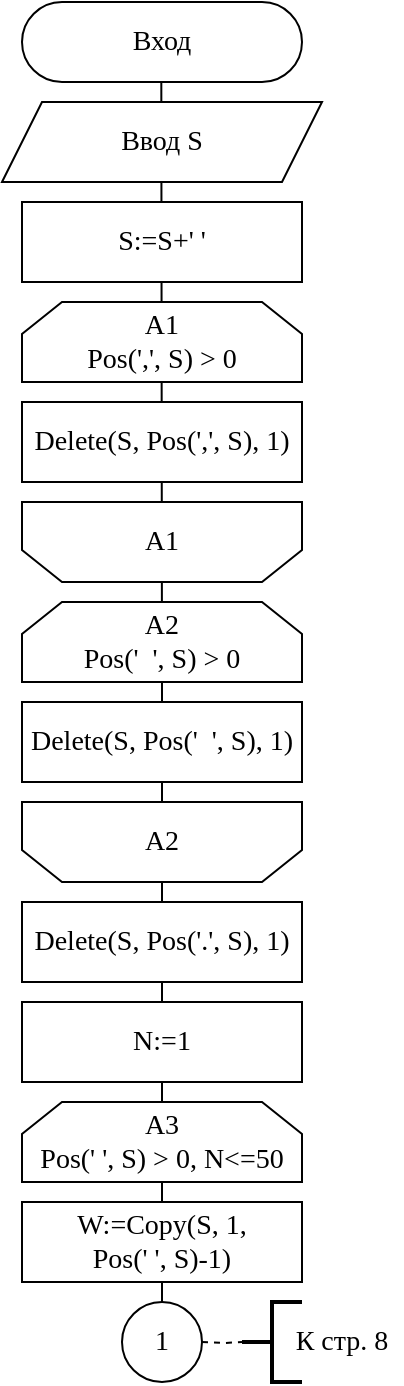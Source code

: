 <mxfile version="15.4.0" type="device" pages="2"><diagram id="T1srlYNLhLKwMxK7I_0T" name="Страница 1"><mxGraphModel dx="1221" dy="725" grid="1" gridSize="10" guides="1" tooltips="1" connect="1" arrows="1" fold="1" page="1" pageScale="1" pageWidth="827" pageHeight="1169" math="0" shadow="0"><root><mxCell id="0"/><mxCell id="1" parent="0"/><mxCell id="bblJ7WBKb9L6v-eYNk9N-48" value="Вход" style="rounded=1;whiteSpace=wrap;html=1;arcSize=50;fontFamily=Times New Roman;fontSize=14;" parent="1" vertex="1"><mxGeometry x="30" y="40" width="140" height="40" as="geometry"/></mxCell><mxCell id="p8sXaHLfGBQJ_tKBAujI-4" value="" style="endArrow=none;html=1;rounded=0;edgeStyle=orthogonalEdgeStyle;exitX=0.5;exitY=0;exitDx=0;exitDy=0;fontSize=14;fontFamily=Times New Roman;" parent="1" source="p8sXaHLfGBQJ_tKBAujI-24" edge="1"><mxGeometry width="50" height="50" relative="1" as="geometry"><mxPoint x="100" y="640" as="sourcePoint"/><mxPoint x="99.66" y="80" as="targetPoint"/><Array as="points"/></mxGeometry></mxCell><mxCell id="p8sXaHLfGBQJ_tKBAujI-1" value="А1&lt;br style=&quot;font-size: 14px;&quot;&gt;Pos(',', S) &amp;gt; 0" style="shape=loopLimit;whiteSpace=wrap;html=1;rounded=0;strokeWidth=1;fontFamily=Times New Roman;fontSize=14;" parent="1" vertex="1"><mxGeometry x="30" y="190" width="140" height="40" as="geometry"/></mxCell><mxCell id="bblJ7WBKb9L6v-eYNk9N-50" value="S:=S+' '" style="rounded=0;whiteSpace=wrap;html=1;fontSize=14;fontFamily=Times New Roman;" parent="1" vertex="1"><mxGeometry x="30" y="140" width="140" height="40" as="geometry"/></mxCell><mxCell id="bblJ7WBKb9L6v-eYNk9N-49" value="Ввод S" style="shape=parallelogram;perimeter=parallelogramPerimeter;whiteSpace=wrap;html=1;fixedSize=1;fontFamily=Times New Roman;fontSize=14;" parent="1" vertex="1"><mxGeometry x="20" y="90" width="160" height="40" as="geometry"/></mxCell><mxCell id="p8sXaHLfGBQJ_tKBAujI-5" value="А1" style="shape=loopLimit;whiteSpace=wrap;html=1;rounded=0;strokeWidth=1;direction=west;fontFamily=Times New Roman;fontSize=14;" parent="1" vertex="1"><mxGeometry x="30" y="290" width="140" height="40" as="geometry"/></mxCell><mxCell id="p8sXaHLfGBQJ_tKBAujI-6" value="А2&lt;br style=&quot;font-size: 14px;&quot;&gt;Pos('&amp;nbsp; ', S) &amp;gt; 0" style="shape=loopLimit;whiteSpace=wrap;html=1;rounded=0;strokeWidth=1;fontFamily=Times New Roman;fontSize=14;" parent="1" vertex="1"><mxGeometry x="30" y="340" width="140" height="40" as="geometry"/></mxCell><mxCell id="p8sXaHLfGBQJ_tKBAujI-7" value="Delete(S, Pos('&amp;nbsp; ', S), 1)" style="rounded=0;whiteSpace=wrap;html=1;fontSize=14;fontFamily=Times New Roman;" parent="1" vertex="1"><mxGeometry x="30" y="390" width="140" height="40" as="geometry"/></mxCell><mxCell id="p8sXaHLfGBQJ_tKBAujI-8" value="А2" style="shape=loopLimit;whiteSpace=wrap;html=1;rounded=0;strokeWidth=1;direction=west;fontFamily=Times New Roman;fontSize=14;" parent="1" vertex="1"><mxGeometry x="30" y="440" width="140" height="40" as="geometry"/></mxCell><mxCell id="p8sXaHLfGBQJ_tKBAujI-9" value="Delete(S, Pos('.', S), 1)" style="rounded=0;whiteSpace=wrap;html=1;fontSize=14;fontFamily=Times New Roman;" parent="1" vertex="1"><mxGeometry x="30" y="490" width="140" height="40" as="geometry"/></mxCell><mxCell id="p8sXaHLfGBQJ_tKBAujI-2" value="Delete(S, Pos(',', S), 1)" style="rounded=0;whiteSpace=wrap;html=1;fontSize=14;fontFamily=Times New Roman;" parent="1" vertex="1"><mxGeometry x="30" y="240" width="140" height="40" as="geometry"/></mxCell><mxCell id="p8sXaHLfGBQJ_tKBAujI-24" value="1" style="ellipse;whiteSpace=wrap;html=1;aspect=fixed;rounded=0;fontFamily=Times New Roman;fontSize=14;" parent="1" vertex="1"><mxGeometry x="80.0" y="690" width="40" height="40" as="geometry"/></mxCell><mxCell id="kQU5QEQBI9ktl9XCzzA6-1" value="" style="strokeWidth=2;html=1;shape=mxgraph.flowchart.annotation_2;align=left;fontSize=10;rounded=0;fillColor=none;" parent="1" vertex="1"><mxGeometry x="140.0" y="690" width="30" height="40" as="geometry"/></mxCell><mxCell id="kQU5QEQBI9ktl9XCzzA6-2" value="" style="endArrow=none;dashed=1;html=1;fontSize=10;entryX=0;entryY=0.5;entryPerimeter=0;rounded=0;edgeStyle=orthogonalEdgeStyle;" parent="1" target="kQU5QEQBI9ktl9XCzzA6-1" edge="1"><mxGeometry width="50" height="50" relative="1" as="geometry"><mxPoint x="120" y="710" as="sourcePoint"/><mxPoint x="103.5" y="700" as="targetPoint"/></mxGeometry></mxCell><mxCell id="kQU5QEQBI9ktl9XCzzA6-4" value="К стр. 8" style="text;html=1;strokeColor=none;fillColor=none;align=center;verticalAlign=middle;whiteSpace=wrap;rounded=0;fontSize=14;fontFamily=Times New Roman;" parent="1" vertex="1"><mxGeometry x="160" y="690" width="60" height="40" as="geometry"/></mxCell><mxCell id="QqlZ25aD228i4_NDzggV-1" value="А3&lt;br style=&quot;font-size: 14px&quot;&gt;Pos(' ', S) &amp;gt; 0, N&amp;lt;=50" style="shape=loopLimit;whiteSpace=wrap;html=1;rounded=0;strokeWidth=1;fontFamily=Times New Roman;fontSize=14;" parent="1" vertex="1"><mxGeometry x="30" y="590" width="140" height="40" as="geometry"/></mxCell><mxCell id="QqlZ25aD228i4_NDzggV-2" value="N:=1" style="rounded=0;whiteSpace=wrap;html=1;fontSize=14;fontFamily=Times New Roman;" parent="1" vertex="1"><mxGeometry x="30" y="540" width="140" height="40" as="geometry"/></mxCell><mxCell id="SyGJ6YD0ZnZRCzK5pZCr-1" value="W:=Copy(S, 1,&lt;br&gt;Pos(' ', S)-1)" style="rounded=0;whiteSpace=wrap;html=1;fontSize=14;fontFamily=Times New Roman;" parent="1" vertex="1"><mxGeometry x="30" y="640" width="140" height="40" as="geometry"/></mxCell></root></mxGraphModel></diagram><diagram id="Fjx7kcr7BOt2xKtKB-9C" name="Страница 2"><mxGraphModel dx="1038" dy="616" grid="1" gridSize="10" guides="1" tooltips="1" connect="1" arrows="1" fold="1" page="1" pageScale="1" pageWidth="827" pageHeight="1169" math="0" shadow="0"><root><mxCell id="_Z1ka95Ipk9bGr2-pL1a-0"/><mxCell id="_Z1ka95Ipk9bGr2-pL1a-1" parent="_Z1ka95Ipk9bGr2-pL1a-0"/><mxCell id="vkKIS6ogjLv3lPk6CWZM-5" value="" style="endArrow=none;html=1;rounded=0;fontSize=14;edgeStyle=orthogonalEdgeStyle;entryX=0.5;entryY=1;entryDx=0;entryDy=0;exitX=0.5;exitY=0;exitDx=0;exitDy=0;" parent="_Z1ka95Ipk9bGr2-pL1a-1" source="Fl58nm4kDTa0GojCMgi9-11" target="jcaB6rzaJ0GA4FnUPA-j-7" edge="1"><mxGeometry width="50" height="50" relative="1" as="geometry"><mxPoint x="140" y="260" as="sourcePoint"/><mxPoint x="140" y="220" as="targetPoint"/></mxGeometry></mxCell><mxCell id="vkKIS6ogjLv3lPk6CWZM-1" value="" style="endArrow=openThin;html=1;fontFamily=Courier New;fontSize=13;endFill=0;exitX=0.5;exitY=1;exitDx=0;exitDy=0;rounded=0;edgeStyle=orthogonalEdgeStyle;entryX=0.5;entryY=1;entryDx=0;entryDy=0;" parent="_Z1ka95Ipk9bGr2-pL1a-1" source="Fl58nm4kDTa0GojCMgi9-11" target="Fl58nm4kDTa0GojCMgi9-19" edge="1"><mxGeometry width="50" height="50" relative="1" as="geometry"><mxPoint x="130" y="740" as="sourcePoint"/><mxPoint x="150" y="770" as="targetPoint"/><Array as="points"/></mxGeometry></mxCell><mxCell id="jcaB6rzaJ0GA4FnUPA-j-3" value="A[N]:= W" style="rounded=0;whiteSpace=wrap;html=1;fontSize=14;fontFamily=Times New Roman;" parent="_Z1ka95Ipk9bGr2-pL1a-1" vertex="1"><mxGeometry x="70" y="190" width="140" height="40" as="geometry"/></mxCell><mxCell id="jcaB6rzaJ0GA4FnUPA-j-4" value="N:=N+1" style="rounded=0;whiteSpace=wrap;html=1;fontSize=14;fontFamily=Times New Roman;" parent="_Z1ka95Ipk9bGr2-pL1a-1" vertex="1"><mxGeometry x="70" y="240" width="140" height="40" as="geometry"/></mxCell><mxCell id="jcaB6rzaJ0GA4FnUPA-j-5" value="Delete(S, 1,&lt;br style=&quot;font-size: 14px;&quot;&gt;Length(W)+1)" style="rounded=0;whiteSpace=wrap;html=1;fontSize=14;fontFamily=Times New Roman;" parent="_Z1ka95Ipk9bGr2-pL1a-1" vertex="1"><mxGeometry x="70" y="290" width="140" height="40" as="geometry"/></mxCell><mxCell id="jcaB6rzaJ0GA4FnUPA-j-6" value="А3" style="shape=loopLimit;whiteSpace=wrap;html=1;rounded=0;strokeWidth=1;direction=west;fontFamily=Times New Roman;fontSize=14;" parent="_Z1ka95Ipk9bGr2-pL1a-1" vertex="1"><mxGeometry x="70" y="340" width="140" height="40" as="geometry"/></mxCell><mxCell id="jcaB6rzaJ0GA4FnUPA-j-7" value="1" style="ellipse;whiteSpace=wrap;html=1;aspect=fixed;rounded=0;fontFamily=Times New Roman;fontSize=14;" parent="_Z1ka95Ipk9bGr2-pL1a-1" vertex="1"><mxGeometry x="120.0" y="140" width="40" height="40" as="geometry"/></mxCell><mxCell id="PhKnGtIcfJkNfUdT0oKa-0" value="" style="strokeWidth=2;html=1;shape=mxgraph.flowchart.annotation_2;align=left;fontSize=10;rounded=0;fillColor=none;" parent="_Z1ka95Ipk9bGr2-pL1a-1" vertex="1"><mxGeometry x="180.0" y="140" width="30" height="40" as="geometry"/></mxCell><mxCell id="PhKnGtIcfJkNfUdT0oKa-1" value="" style="endArrow=none;dashed=1;html=1;fontSize=10;entryX=0;entryY=0.5;entryPerimeter=0;rounded=0;edgeStyle=orthogonalEdgeStyle;" parent="_Z1ka95Ipk9bGr2-pL1a-1" target="PhKnGtIcfJkNfUdT0oKa-0" edge="1"><mxGeometry width="50" height="50" relative="1" as="geometry"><mxPoint x="160" y="160" as="sourcePoint"/><mxPoint x="143.5" y="150" as="targetPoint"/></mxGeometry></mxCell><mxCell id="PhKnGtIcfJkNfUdT0oKa-2" value="Из стр. 7" style="text;html=1;strokeColor=none;fillColor=none;align=center;verticalAlign=middle;whiteSpace=wrap;rounded=0;fontSize=14;fontFamily=Times New Roman;" parent="_Z1ka95Ipk9bGr2-pL1a-1" vertex="1"><mxGeometry x="200" y="140" width="60" height="40" as="geometry"/></mxCell><mxCell id="Fl58nm4kDTa0GojCMgi9-1" value="А4&lt;br style=&quot;font-size: 14px;&quot;&gt;I:=1; I&amp;lt;=N-1" style="shape=loopLimit;whiteSpace=wrap;html=1;rounded=0;strokeWidth=1;fontFamily=Times New Roman;fontSize=14;" parent="_Z1ka95Ipk9bGr2-pL1a-1" vertex="1"><mxGeometry x="70" y="390" width="140" height="40" as="geometry"/></mxCell><mxCell id="Fl58nm4kDTa0GojCMgi9-2" value="A[I]&amp;lt;&amp;gt;A[I-1]" style="rhombus;whiteSpace=wrap;html=1;rounded=0;strokeWidth=1;fontFamily=Times New Roman;fontSize=14;" parent="_Z1ka95Ipk9bGr2-pL1a-1" vertex="1"><mxGeometry x="70" y="440" width="140" height="40" as="geometry"/></mxCell><mxCell id="Fl58nm4kDTa0GojCMgi9-4" value="W:=A[I]" style="rounded=0;whiteSpace=wrap;html=1;fontSize=14;fontFamily=Times New Roman;" parent="_Z1ka95Ipk9bGr2-pL1a-1" vertex="1"><mxGeometry x="70" y="500" width="140" height="40" as="geometry"/></mxCell><mxCell id="Fl58nm4kDTa0GojCMgi9-5" value="L:=Length(W)" style="rounded=0;whiteSpace=wrap;html=1;fontSize=14;fontFamily=Times New Roman;" parent="_Z1ka95Ipk9bGr2-pL1a-1" vertex="1"><mxGeometry x="70" y="550" width="140" height="40" as="geometry"/></mxCell><mxCell id="Fl58nm4kDTa0GojCMgi9-7" value="" style="strokeWidth=2;html=1;shape=mxgraph.flowchart.annotation_2;align=left;fontSize=14;rounded=0;fillColor=none;fontFamily=Times New Roman;" parent="_Z1ka95Ipk9bGr2-pL1a-1" vertex="1"><mxGeometry x="230" y="540" width="30" height="160" as="geometry"/></mxCell><mxCell id="Fl58nm4kDTa0GojCMgi9-8" value="" style="endArrow=none;dashed=1;html=1;fontSize=14;entryX=0;entryY=0.5;entryPerimeter=0;rounded=0;edgeStyle=orthogonalEdgeStyle;fontFamily=Times New Roman;" parent="_Z1ka95Ipk9bGr2-pL1a-1" target="Fl58nm4kDTa0GojCMgi9-7" edge="1"><mxGeometry width="50" height="50" relative="1" as="geometry"><mxPoint x="210" y="620" as="sourcePoint"/><mxPoint x="193.5" y="610" as="targetPoint"/></mxGeometry></mxCell><mxCell id="Fl58nm4kDTa0GojCMgi9-9" value="&lt;font face=&quot;times new roman, serif&quot;&gt;(W[1] = 'e') or (W[1] = 'y') or (W[1] = 'u') or (W[1] = 'i') or (W[1] = 'o') or (W[1] = 'a') ) and ((W[L] = 'q') or (W[L] = 'w') or (W[L] = 'r') or (W[L] = 't') or (W[L] = 'p') or (W[L] = 's') or (W[L] = 'd') or (W[L] = 'f') or (W[L] = 'g') or (W[L] = 'h') or (W[L] = 'j') or (W[L] = 'k') or (W[L] = 'l') or (W[L] = 'z') or (W[L] = 'x') or (W[L] = 'c') or (W[L] = 'v') or (W[L] = 'b') or (W[L] = 'n') or (W[L] = 'm')&lt;/font&gt;" style="text;html=1;strokeColor=none;fillColor=none;align=left;verticalAlign=middle;whiteSpace=wrap;rounded=0;fontFamily=Times New Roman;fontSize=14;" parent="_Z1ka95Ipk9bGr2-pL1a-1" vertex="1"><mxGeometry x="250" y="560" width="270" height="120" as="geometry"/></mxCell><mxCell id="Fl58nm4kDTa0GojCMgi9-11" value="Вывод A[I]" style="shape=parallelogram;html=1;strokeWidth=1;perimeter=parallelogramPerimeter;whiteSpace=wrap;rounded=0;arcSize=12;size=0.141;fontFamily=Times New Roman;fontSize=14;" parent="_Z1ka95Ipk9bGr2-pL1a-1" vertex="1"><mxGeometry x="60" y="660" width="160" height="40" as="geometry"/></mxCell><mxCell id="Fl58nm4kDTa0GojCMgi9-13" value="" style="endArrow=openThin;html=1;fontFamily=Times New Roman;fontSize=14;endFill=0;exitX=0;exitY=0.5;exitDx=0;exitDy=0;rounded=0;edgeStyle=orthogonalEdgeStyle;" parent="_Z1ka95Ipk9bGr2-pL1a-1" source="Fl58nm4kDTa0GojCMgi9-6" edge="1"><mxGeometry width="50" height="50" relative="1" as="geometry"><mxPoint x="220" y="680" as="sourcePoint"/><mxPoint x="40" y="710" as="targetPoint"/><Array as="points"><mxPoint x="40" y="620"/></Array></mxGeometry></mxCell><mxCell id="Fl58nm4kDTa0GojCMgi9-14" value="" style="endArrow=openThin;html=1;fontFamily=Times New Roman;fontSize=14;endFill=0;exitX=0;exitY=0.5;exitDx=0;exitDy=0;rounded=0;edgeStyle=orthogonalEdgeStyle;" parent="_Z1ka95Ipk9bGr2-pL1a-1" source="Fl58nm4kDTa0GojCMgi9-2" edge="1"><mxGeometry width="50" height="50" relative="1" as="geometry"><mxPoint x="270" y="570" as="sourcePoint"/><mxPoint x="140" y="710" as="targetPoint"/><Array as="points"><mxPoint x="20" y="460"/><mxPoint x="20" y="710"/><mxPoint x="140" y="710"/></Array></mxGeometry></mxCell><mxCell id="Fl58nm4kDTa0GojCMgi9-15" value="Нет" style="text;html=1;strokeColor=none;fillColor=none;align=center;verticalAlign=middle;whiteSpace=wrap;rounded=0;fontFamily=Times New Roman;fontSize=14;" parent="_Z1ka95Ipk9bGr2-pL1a-1" vertex="1"><mxGeometry x="50" y="440" width="30" height="20" as="geometry"/></mxCell><mxCell id="Fl58nm4kDTa0GojCMgi9-16" value="Нет" style="text;html=1;strokeColor=none;fillColor=none;align=center;verticalAlign=middle;whiteSpace=wrap;rounded=0;fontFamily=Times New Roman;fontSize=14;" parent="_Z1ka95Ipk9bGr2-pL1a-1" vertex="1"><mxGeometry x="50" y="600" width="30" height="20" as="geometry"/></mxCell><mxCell id="Fl58nm4kDTa0GojCMgi9-17" value="Да" style="text;html=1;strokeColor=none;fillColor=none;align=center;verticalAlign=middle;whiteSpace=wrap;rounded=0;fontFamily=Times New Roman;fontSize=14;" parent="_Z1ka95Ipk9bGr2-pL1a-1" vertex="1"><mxGeometry x="140" y="480" width="30" height="20" as="geometry"/></mxCell><mxCell id="Fl58nm4kDTa0GojCMgi9-18" value="Да" style="text;html=1;strokeColor=none;fillColor=none;align=center;verticalAlign=middle;whiteSpace=wrap;rounded=0;fontFamily=Times New Roman;fontSize=14;" parent="_Z1ka95Ipk9bGr2-pL1a-1" vertex="1"><mxGeometry x="140" y="640" width="30" height="20" as="geometry"/></mxCell><mxCell id="Fl58nm4kDTa0GojCMgi9-19" value="I:=I+1&lt;br&gt;А4" style="shape=loopLimit;whiteSpace=wrap;html=1;rounded=0;strokeWidth=1;direction=west;fontFamily=Times New Roman;fontSize=14;" parent="_Z1ka95Ipk9bGr2-pL1a-1" vertex="1"><mxGeometry x="70" y="730" width="140" height="40" as="geometry"/></mxCell><mxCell id="Fl58nm4kDTa0GojCMgi9-20" value="Выход" style="rounded=1;whiteSpace=wrap;html=1;strokeWidth=1;arcSize=50;fontFamily=Times New Roman;fontSize=14;" parent="_Z1ka95Ipk9bGr2-pL1a-1" vertex="1"><mxGeometry x="70" y="780" width="140" height="40" as="geometry"/></mxCell><mxCell id="vkKIS6ogjLv3lPk6CWZM-2" value="" style="endArrow=none;html=1;rounded=0;fontSize=14;edgeStyle=orthogonalEdgeStyle;entryX=0.5;entryY=0;entryDx=0;entryDy=0;exitX=0.5;exitY=0;exitDx=0;exitDy=0;" parent="_Z1ka95Ipk9bGr2-pL1a-1" source="Fl58nm4kDTa0GojCMgi9-20" target="Fl58nm4kDTa0GojCMgi9-19" edge="1"><mxGeometry width="50" height="50" relative="1" as="geometry"><mxPoint x="230" y="840" as="sourcePoint"/><mxPoint x="190" y="770" as="targetPoint"/></mxGeometry></mxCell><mxCell id="Fl58nm4kDTa0GojCMgi9-6" value="" style="rhombus;whiteSpace=wrap;html=1;rounded=0;strokeWidth=1;fontFamily=Times New Roman;fontSize=14;" parent="_Z1ka95Ipk9bGr2-pL1a-1" vertex="1"><mxGeometry x="70" y="600" width="140" height="40" as="geometry"/></mxCell></root></mxGraphModel></diagram></mxfile>